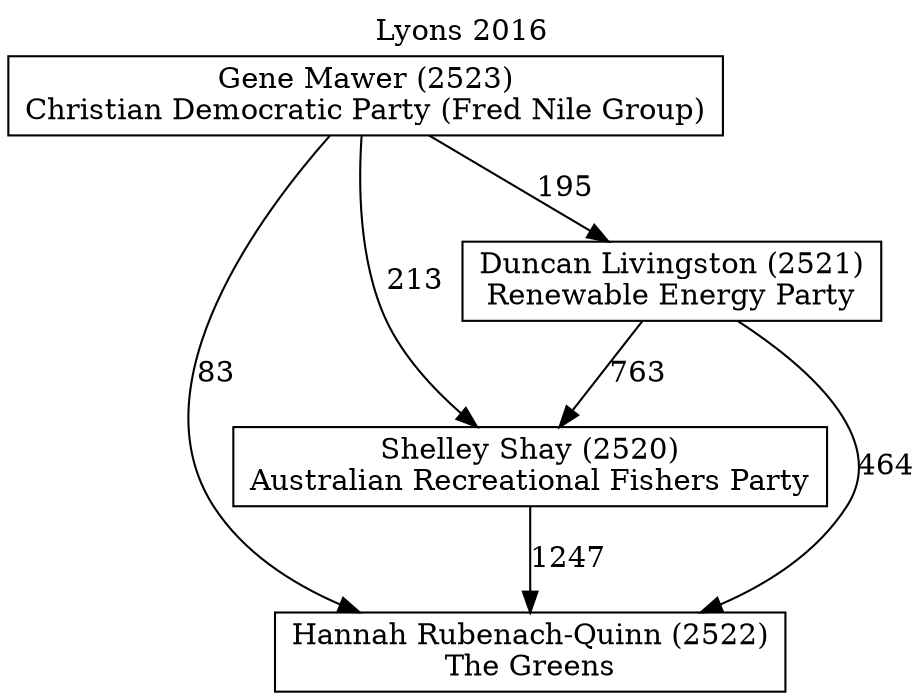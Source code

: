 // House preference flow
digraph "Hannah Rubenach-Quinn (2522)_Lyons_2016" {
	graph [label="Lyons 2016" labelloc=t mclimit=10]
	node [shape=box]
	"Gene Mawer (2523)" [label="Gene Mawer (2523)
Christian Democratic Party (Fred Nile Group)"]
	"Hannah Rubenach-Quinn (2522)" [label="Hannah Rubenach-Quinn (2522)
The Greens"]
	"Shelley Shay (2520)" [label="Shelley Shay (2520)
Australian Recreational Fishers Party"]
	"Duncan Livingston (2521)" [label="Duncan Livingston (2521)
Renewable Energy Party"]
	"Gene Mawer (2523)" -> "Duncan Livingston (2521)" [label=195]
	"Duncan Livingston (2521)" -> "Hannah Rubenach-Quinn (2522)" [label=464]
	"Shelley Shay (2520)" -> "Hannah Rubenach-Quinn (2522)" [label=1247]
	"Duncan Livingston (2521)" -> "Shelley Shay (2520)" [label=763]
	"Gene Mawer (2523)" -> "Hannah Rubenach-Quinn (2522)" [label=83]
	"Gene Mawer (2523)" -> "Shelley Shay (2520)" [label=213]
}
